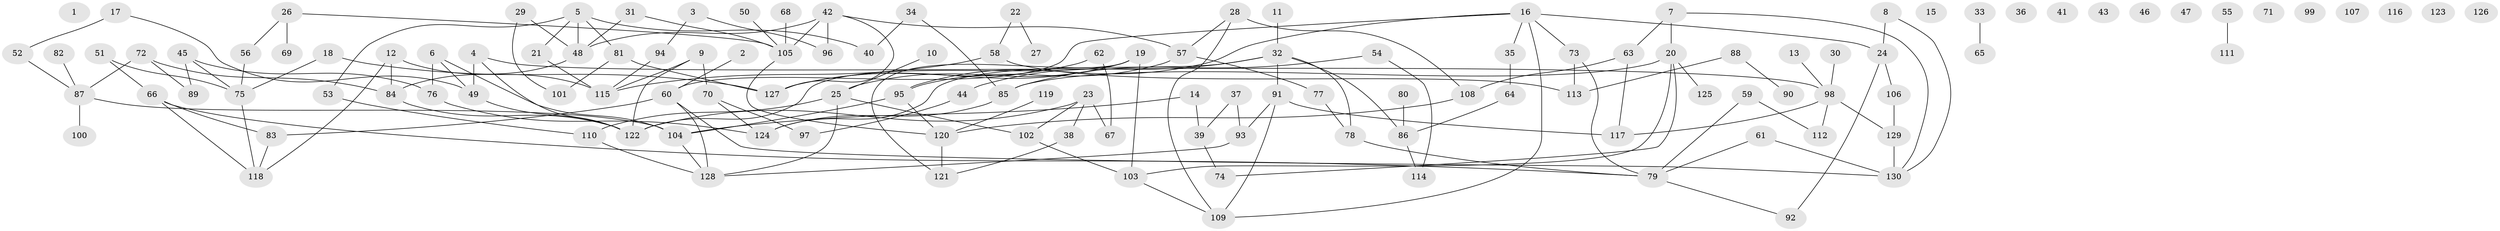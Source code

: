 // Generated by graph-tools (version 1.1) at 2025/00/03/09/25 03:00:40]
// undirected, 130 vertices, 169 edges
graph export_dot {
graph [start="1"]
  node [color=gray90,style=filled];
  1;
  2;
  3;
  4;
  5;
  6;
  7;
  8;
  9;
  10;
  11;
  12;
  13;
  14;
  15;
  16;
  17;
  18;
  19;
  20;
  21;
  22;
  23;
  24;
  25;
  26;
  27;
  28;
  29;
  30;
  31;
  32;
  33;
  34;
  35;
  36;
  37;
  38;
  39;
  40;
  41;
  42;
  43;
  44;
  45;
  46;
  47;
  48;
  49;
  50;
  51;
  52;
  53;
  54;
  55;
  56;
  57;
  58;
  59;
  60;
  61;
  62;
  63;
  64;
  65;
  66;
  67;
  68;
  69;
  70;
  71;
  72;
  73;
  74;
  75;
  76;
  77;
  78;
  79;
  80;
  81;
  82;
  83;
  84;
  85;
  86;
  87;
  88;
  89;
  90;
  91;
  92;
  93;
  94;
  95;
  96;
  97;
  98;
  99;
  100;
  101;
  102;
  103;
  104;
  105;
  106;
  107;
  108;
  109;
  110;
  111;
  112;
  113;
  114;
  115;
  116;
  117;
  118;
  119;
  120;
  121;
  122;
  123;
  124;
  125;
  126;
  127;
  128;
  129;
  130;
  2 -- 60;
  3 -- 94;
  3 -- 96;
  4 -- 49;
  4 -- 98;
  4 -- 122;
  5 -- 21;
  5 -- 40;
  5 -- 48;
  5 -- 53;
  5 -- 81;
  6 -- 49;
  6 -- 76;
  6 -- 104;
  7 -- 20;
  7 -- 63;
  7 -- 130;
  8 -- 24;
  8 -- 130;
  9 -- 70;
  9 -- 115;
  9 -- 122;
  10 -- 25;
  11 -- 32;
  12 -- 84;
  12 -- 115;
  12 -- 118;
  13 -- 98;
  14 -- 39;
  14 -- 104;
  16 -- 24;
  16 -- 35;
  16 -- 60;
  16 -- 73;
  16 -- 95;
  16 -- 109;
  17 -- 49;
  17 -- 52;
  18 -- 75;
  18 -- 127;
  19 -- 25;
  19 -- 103;
  19 -- 121;
  19 -- 122;
  19 -- 127;
  20 -- 74;
  20 -- 85;
  20 -- 103;
  20 -- 125;
  21 -- 115;
  22 -- 27;
  22 -- 58;
  23 -- 38;
  23 -- 67;
  23 -- 102;
  23 -- 122;
  24 -- 92;
  24 -- 106;
  25 -- 102;
  25 -- 110;
  25 -- 128;
  26 -- 56;
  26 -- 69;
  26 -- 105;
  28 -- 57;
  28 -- 108;
  28 -- 109;
  29 -- 48;
  29 -- 101;
  30 -- 98;
  31 -- 48;
  31 -- 105;
  32 -- 44;
  32 -- 78;
  32 -- 86;
  32 -- 91;
  32 -- 124;
  33 -- 65;
  34 -- 40;
  34 -- 85;
  35 -- 64;
  37 -- 39;
  37 -- 93;
  38 -- 121;
  39 -- 74;
  42 -- 48;
  42 -- 57;
  42 -- 96;
  42 -- 105;
  42 -- 127;
  44 -- 97;
  45 -- 75;
  45 -- 76;
  45 -- 89;
  48 -- 84;
  49 -- 122;
  50 -- 105;
  51 -- 66;
  51 -- 75;
  52 -- 87;
  53 -- 110;
  54 -- 85;
  54 -- 114;
  55 -- 111;
  56 -- 75;
  57 -- 77;
  57 -- 95;
  58 -- 113;
  58 -- 115;
  59 -- 79;
  59 -- 112;
  60 -- 83;
  60 -- 128;
  60 -- 130;
  61 -- 79;
  61 -- 130;
  62 -- 67;
  62 -- 127;
  63 -- 108;
  63 -- 117;
  64 -- 86;
  66 -- 79;
  66 -- 83;
  66 -- 118;
  68 -- 105;
  70 -- 97;
  70 -- 124;
  72 -- 84;
  72 -- 87;
  72 -- 89;
  73 -- 79;
  73 -- 113;
  75 -- 118;
  76 -- 124;
  77 -- 78;
  78 -- 79;
  79 -- 92;
  80 -- 86;
  81 -- 101;
  81 -- 127;
  82 -- 87;
  83 -- 118;
  84 -- 122;
  85 -- 124;
  86 -- 114;
  87 -- 100;
  87 -- 104;
  88 -- 90;
  88 -- 113;
  91 -- 93;
  91 -- 109;
  91 -- 117;
  93 -- 128;
  94 -- 115;
  95 -- 104;
  95 -- 120;
  98 -- 112;
  98 -- 117;
  98 -- 129;
  102 -- 103;
  103 -- 109;
  104 -- 128;
  105 -- 120;
  106 -- 129;
  108 -- 120;
  110 -- 128;
  119 -- 120;
  120 -- 121;
  129 -- 130;
}
